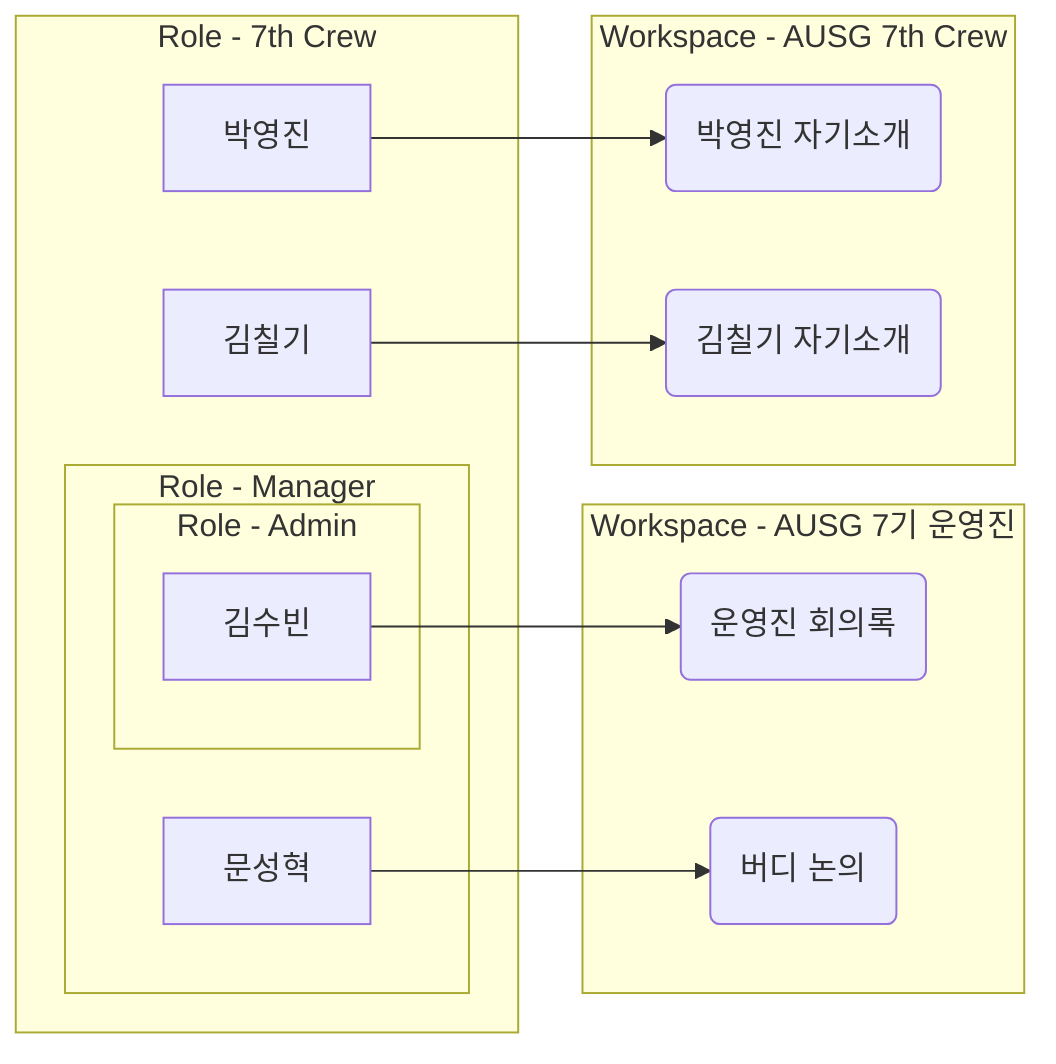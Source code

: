 flowchart LR
		subgraph Workspace - AUSG 7기 운영진
				page_a(운영진 회의록)
				page_b(버디 논의)
		end

		subgraph Workspace - AUSG 7th Crew
				page_c(박영진 자기소개)
				page_d(김칠기 자기소개)
		end

		subgraph Role - 7th Crew
				박영진
				김칠기

				subgraph role_2[Role - Manager]
						문성혁

						subgraph role_3[Role - Admin]
						김수빈
						end
				end
		end

		김수빈 --> page_a
		문성혁 --> page_b
		박영진 --> page_c
		김칠기 --> page_d